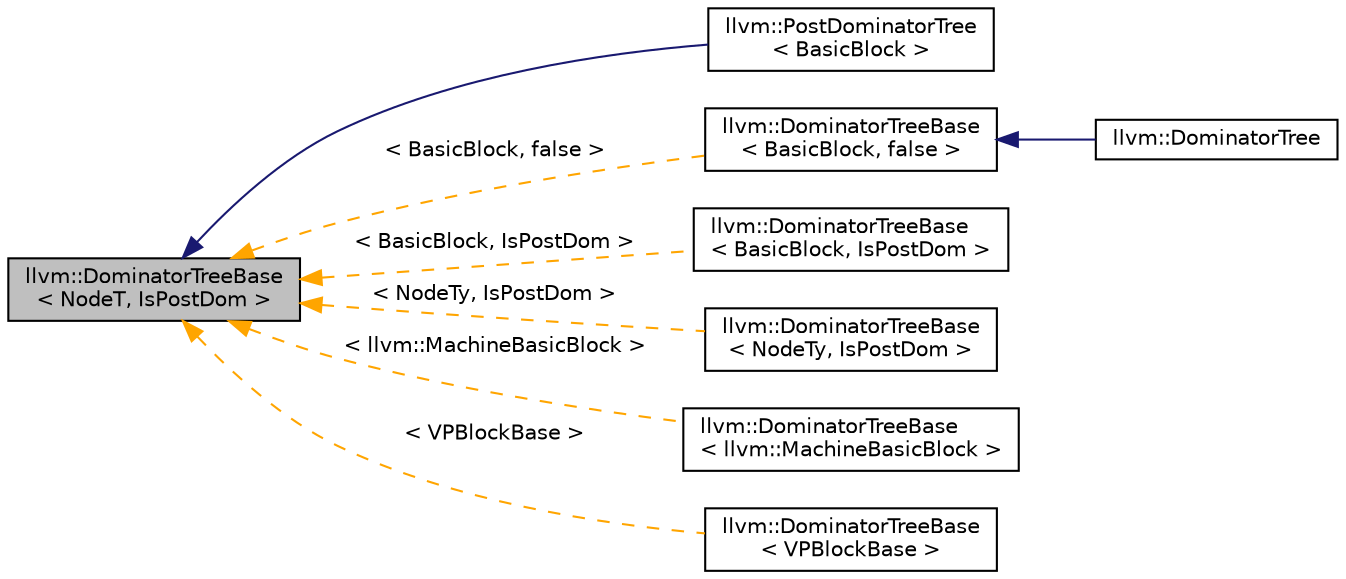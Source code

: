 digraph "llvm::DominatorTreeBase&lt; NodeT, IsPostDom &gt;"
{
 // LATEX_PDF_SIZE
  bgcolor="transparent";
  edge [fontname="Helvetica",fontsize="10",labelfontname="Helvetica",labelfontsize="10"];
  node [fontname="Helvetica",fontsize="10",shape="box"];
  rankdir="LR";
  Node1 [label="llvm::DominatorTreeBase\l\< NodeT, IsPostDom \>",height=0.2,width=0.4,color="black", fillcolor="grey75", style="filled", fontcolor="black",tooltip="Core dominator tree base class."];
  Node1 -> Node2 [dir="back",color="midnightblue",fontsize="10",style="solid",fontname="Helvetica"];
  Node2 [label="llvm::PostDominatorTree\l\< BasicBlock \>",height=0.2,width=0.4,color="black",URL="$classllvm_1_1PostDominatorTree.html",tooltip="PostDominatorTree Class - Concrete subclass of DominatorTree that is used to compute the post-dominat..."];
  Node1 -> Node3 [dir="back",color="orange",fontsize="10",style="dashed",label=" \< BasicBlock, false \>" ,fontname="Helvetica"];
  Node3 [label="llvm::DominatorTreeBase\l\< BasicBlock, false \>",height=0.2,width=0.4,color="black",URL="$classllvm_1_1DominatorTreeBase.html",tooltip=" "];
  Node3 -> Node4 [dir="back",color="midnightblue",fontsize="10",style="solid",fontname="Helvetica"];
  Node4 [label="llvm::DominatorTree",height=0.2,width=0.4,color="black",URL="$classllvm_1_1DominatorTree.html",tooltip="Concrete subclass of DominatorTreeBase that is used to compute a normal dominator tree."];
  Node1 -> Node5 [dir="back",color="orange",fontsize="10",style="dashed",label=" \< BasicBlock, IsPostDom \>" ,fontname="Helvetica"];
  Node5 [label="llvm::DominatorTreeBase\l\< BasicBlock, IsPostDom \>",height=0.2,width=0.4,color="black",URL="$classllvm_1_1DominatorTreeBase.html",tooltip=" "];
  Node1 -> Node6 [dir="back",color="orange",fontsize="10",style="dashed",label=" \< NodeTy, IsPostDom \>" ,fontname="Helvetica"];
  Node6 [label="llvm::DominatorTreeBase\l\< NodeTy, IsPostDom \>",height=0.2,width=0.4,color="black",URL="$classllvm_1_1DominatorTreeBase.html",tooltip=" "];
  Node1 -> Node7 [dir="back",color="orange",fontsize="10",style="dashed",label=" \< llvm::MachineBasicBlock \>" ,fontname="Helvetica"];
  Node7 [label="llvm::DominatorTreeBase\l\< llvm::MachineBasicBlock \>",height=0.2,width=0.4,color="black",URL="$classllvm_1_1DominatorTreeBase.html",tooltip=" "];
  Node1 -> Node8 [dir="back",color="orange",fontsize="10",style="dashed",label=" \< VPBlockBase \>" ,fontname="Helvetica"];
  Node8 [label="llvm::DominatorTreeBase\l\< VPBlockBase \>",height=0.2,width=0.4,color="black",URL="$classllvm_1_1DominatorTreeBase.html",tooltip=" "];
}
